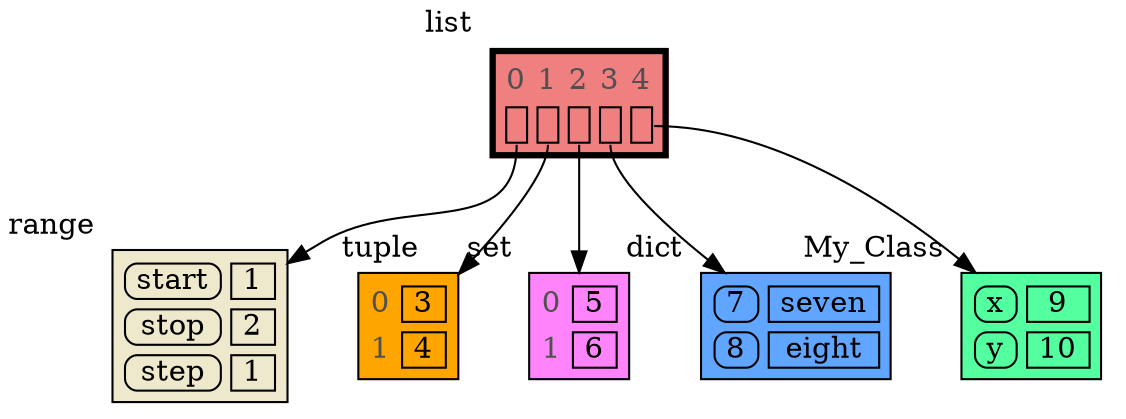 digraph memory_graph {
	node [shape=plaintext]
	node126351817662672 [label=<
<TABLE BORDER="1" CELLBORDER="1" CELLSPACING="5" CELLPADDING="0" BGCOLOR="cornsilk2" PORT="table">
    <TR><TD BORDER="1" STYLE="ROUNDED"> start </TD><TD BORDER="1"> 1 </TD></TR>
    <TR><TD BORDER="1" STYLE="ROUNDED"> stop </TD><TD BORDER="1"> 2 </TD></TR>
    <TR><TD BORDER="1" STYLE="ROUNDED"> step </TD><TD BORDER="1"> 1 </TD></TR>
</TABLE>
> xlabel=range]
	node126351822085184 [label=<
<TABLE BORDER="1" CELLBORDER="1" CELLSPACING="5" CELLPADDING="0" BGCOLOR="orange" PORT="table">
    <TR><TD BORDER="0"><font color="#505050">0</font></TD><TD BORDER="1"> 3 </TD></TR>
    <TR><TD BORDER="0"><font color="#505050">1</font></TD><TD BORDER="1"> 4 </TD></TR>
</TABLE>
> xlabel=tuple]
	node126351822070368 [label=<
<TABLE BORDER="1" CELLBORDER="1" CELLSPACING="5" CELLPADDING="0" BGCOLOR="orchid1" PORT="table">
    <TR><TD BORDER="0"><font color="#505050">0</font></TD><TD BORDER="1"> 5 </TD></TR>
    <TR><TD BORDER="0"><font color="#505050">1</font></TD><TD BORDER="1"> 6 </TD></TR>
</TABLE>
> xlabel=set]
	node126351822210816 [label=<
<TABLE BORDER="1" CELLBORDER="1" CELLSPACING="5" CELLPADDING="0" BGCOLOR="#60a5ff" PORT="table">
    <TR><TD BORDER="1" STYLE="ROUNDED"> 7 </TD><TD BORDER="1"> seven </TD></TR>
    <TR><TD BORDER="1" STYLE="ROUNDED"> 8 </TD><TD BORDER="1"> eight </TD></TR>
</TABLE>
> xlabel=dict]
	node126351831626960 [label=<
<TABLE BORDER="1" CELLBORDER="1" CELLSPACING="5" CELLPADDING="0" BGCOLOR="seagreen1" PORT="table">
    <TR><TD BORDER="1" STYLE="ROUNDED"> x </TD><TD BORDER="1"> 9 </TD></TR>
    <TR><TD BORDER="1" STYLE="ROUNDED"> y </TD><TD BORDER="1"> 10 </TD></TR>
</TABLE>
> xlabel=My_Class]
	node126351832272448 [label=<
<TABLE BORDER="3" CELLBORDER="1" CELLSPACING="5" CELLPADDING="0" BGCOLOR="lightcoral" PORT="table">
    <TR><TD BORDER="0"><font color="#505050">0</font></TD><TD BORDER="0"><font color="#505050">1</font></TD><TD BORDER="0"><font color="#505050">2</font></TD><TD BORDER="0"><font color="#505050">3</font></TD><TD BORDER="0"><font color="#505050">4</font></TD></TR>
    <TR><TD BORDER="1" PORT="ref0"> </TD><TD BORDER="1" PORT="ref1"> </TD><TD BORDER="1" PORT="ref2"> </TD><TD BORDER="1" PORT="ref3"> </TD><TD BORDER="1" PORT="ref4"> </TD></TR>
</TABLE>
> xlabel=list]
	node126351832272448:ref0 -> node126351817662672:table [style=solid]
	node126351832272448:ref1 -> node126351822085184:table [style=solid]
	node126351832272448:ref2 -> node126351822070368:table [style=solid]
	node126351832272448:ref3 -> node126351822210816:table [style=solid]
	node126351832272448:ref4 -> node126351831626960:table [style=solid]
subgraph { rank=same; node126351817662672 -> node126351822085184 -> node126351822070368 -> node126351822210816 -> node126351831626960[weight=10, style=invis]; }
}
